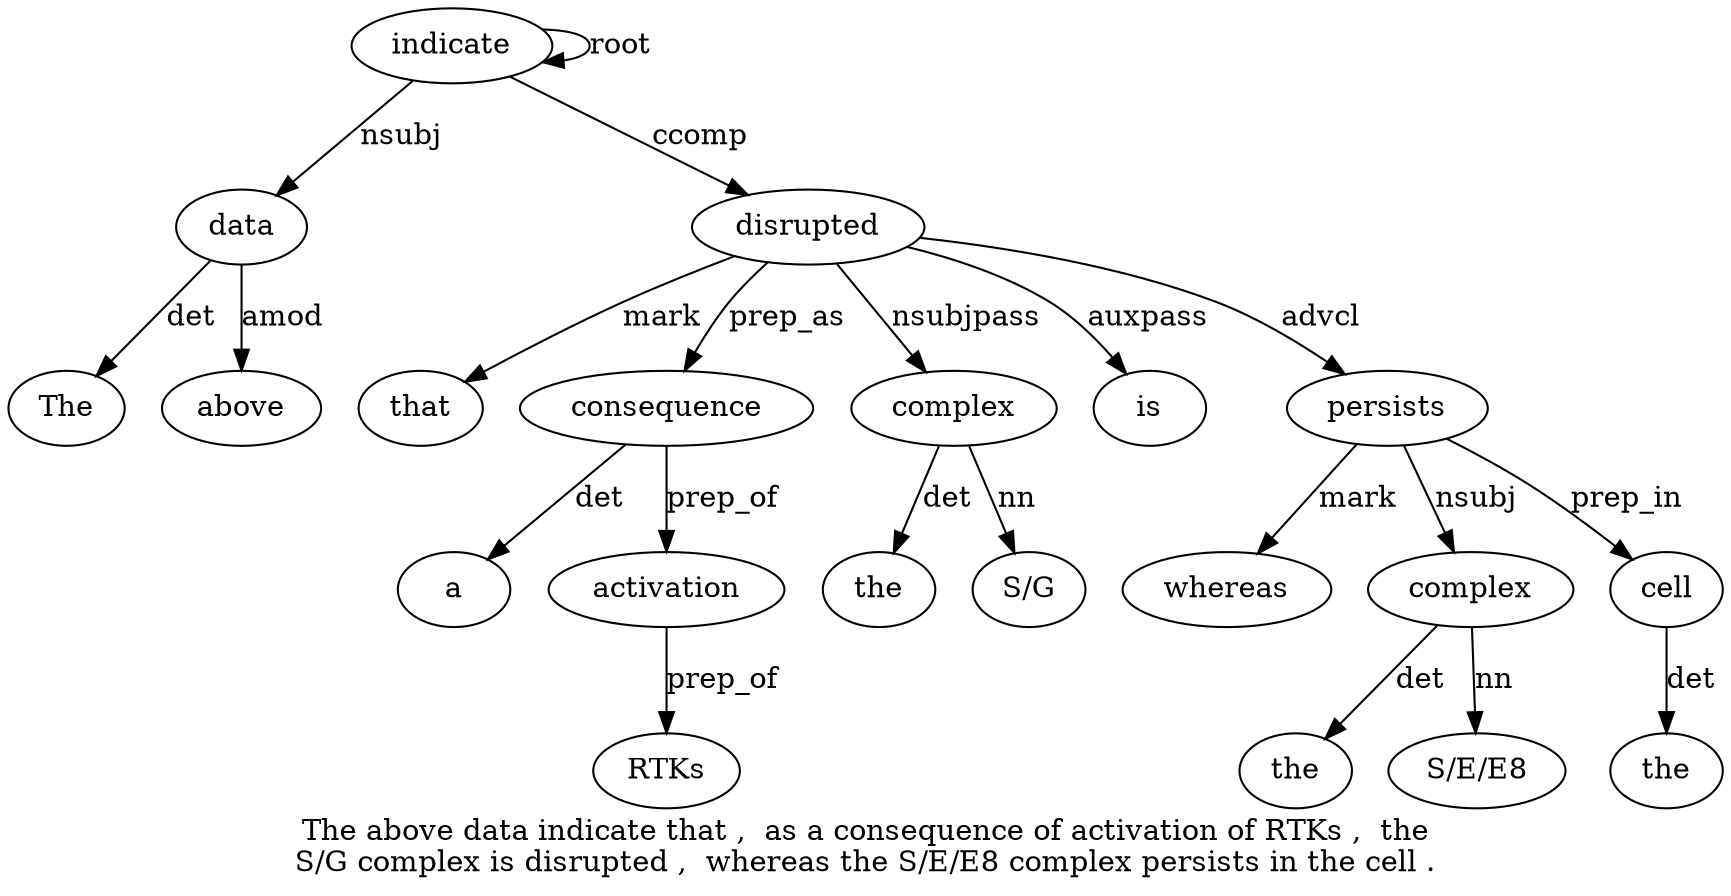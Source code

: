 digraph "The above data indicate that ,  as a consequence of activation of RTKs ,  the S/G complex is disrupted ,  whereas the S/E/E8 complex persists in the cell ." {
label="The above data indicate that ,  as a consequence of activation of RTKs ,  the
S/G complex is disrupted ,  whereas the S/E/E8 complex persists in the cell .";
data3 [style=filled, fillcolor=white, label=data];
The1 [style=filled, fillcolor=white, label=The];
data3 -> The1  [label=det];
above2 [style=filled, fillcolor=white, label=above];
data3 -> above2  [label=amod];
indicate4 [style=filled, fillcolor=white, label=indicate];
indicate4 -> data3  [label=nsubj];
indicate4 -> indicate4  [label=root];
disrupted19 [style=filled, fillcolor=white, label=disrupted];
that5 [style=filled, fillcolor=white, label=that];
disrupted19 -> that5  [label=mark];
consequence9 [style=filled, fillcolor=white, label=consequence];
a8 [style=filled, fillcolor=white, label=a];
consequence9 -> a8  [label=det];
disrupted19 -> consequence9  [label=prep_as];
activation11 [style=filled, fillcolor=white, label=activation];
consequence9 -> activation11  [label=prep_of];
RTKs13 [style=filled, fillcolor=white, label=RTKs];
activation11 -> RTKs13  [label=prep_of];
complex17 [style=filled, fillcolor=white, label=complex];
the15 [style=filled, fillcolor=white, label=the];
complex17 -> the15  [label=det];
"S/G16" [style=filled, fillcolor=white, label="S/G"];
complex17 -> "S/G16"  [label=nn];
disrupted19 -> complex17  [label=nsubjpass];
is18 [style=filled, fillcolor=white, label=is];
disrupted19 -> is18  [label=auxpass];
indicate4 -> disrupted19  [label=ccomp];
persists25 [style=filled, fillcolor=white, label=persists];
whereas21 [style=filled, fillcolor=white, label=whereas];
persists25 -> whereas21  [label=mark];
complex24 [style=filled, fillcolor=white, label=complex];
the22 [style=filled, fillcolor=white, label=the];
complex24 -> the22  [label=det];
"S/E/E823" [style=filled, fillcolor=white, label="S/E/E8"];
complex24 -> "S/E/E823"  [label=nn];
persists25 -> complex24  [label=nsubj];
disrupted19 -> persists25  [label=advcl];
cell28 [style=filled, fillcolor=white, label=cell];
the27 [style=filled, fillcolor=white, label=the];
cell28 -> the27  [label=det];
persists25 -> cell28  [label=prep_in];
}

